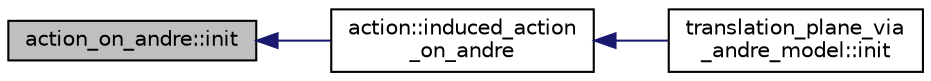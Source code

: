 digraph "action_on_andre::init"
{
  edge [fontname="Helvetica",fontsize="10",labelfontname="Helvetica",labelfontsize="10"];
  node [fontname="Helvetica",fontsize="10",shape=record];
  rankdir="LR";
  Node733 [label="action_on_andre::init",height=0.2,width=0.4,color="black", fillcolor="grey75", style="filled", fontcolor="black"];
  Node733 -> Node734 [dir="back",color="midnightblue",fontsize="10",style="solid",fontname="Helvetica"];
  Node734 [label="action::induced_action\l_on_andre",height=0.2,width=0.4,color="black", fillcolor="white", style="filled",URL="$d2/d86/classaction.html#a917efe5d7ae49b86dbf397540939fea4"];
  Node734 -> Node735 [dir="back",color="midnightblue",fontsize="10",style="solid",fontname="Helvetica"];
  Node735 [label="translation_plane_via\l_andre_model::init",height=0.2,width=0.4,color="black", fillcolor="white", style="filled",URL="$d1/dcc/classtranslation__plane__via__andre__model.html#adb424599de168ade331979a9218ee07b"];
}
